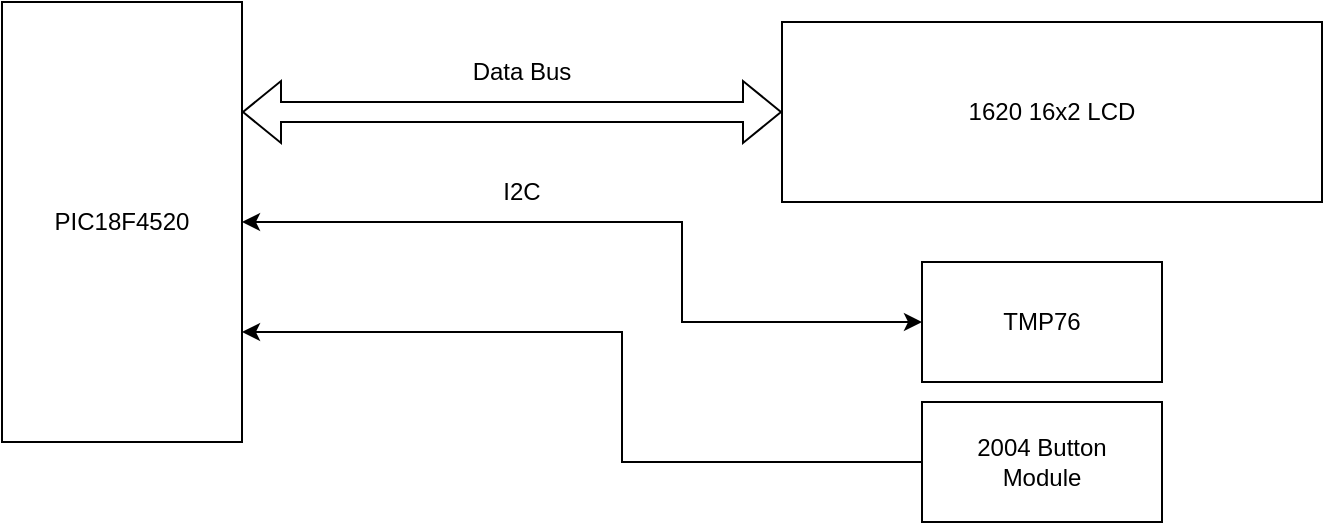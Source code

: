 <mxfile version="21.1.2" type="device">
  <diagram name="Page-1" id="CKa6LONTEnvZswcbf8_g">
    <mxGraphModel dx="1036" dy="613" grid="1" gridSize="10" guides="1" tooltips="1" connect="1" arrows="1" fold="1" page="1" pageScale="1" pageWidth="1100" pageHeight="850" math="0" shadow="0">
      <root>
        <mxCell id="0" />
        <mxCell id="1" parent="0" />
        <mxCell id="vmhvtbNjNNy0g-rhBglG-1" value="PIC18F4520" style="rounded=0;whiteSpace=wrap;html=1;" vertex="1" parent="1">
          <mxGeometry x="230" y="200" width="120" height="220" as="geometry" />
        </mxCell>
        <mxCell id="vmhvtbNjNNy0g-rhBglG-2" value="" style="shape=flexArrow;endArrow=classic;startArrow=classic;html=1;rounded=0;exitX=1;exitY=0.25;exitDx=0;exitDy=0;" edge="1" parent="1" source="vmhvtbNjNNy0g-rhBglG-1">
          <mxGeometry width="100" height="100" relative="1" as="geometry">
            <mxPoint x="480" y="370" as="sourcePoint" />
            <mxPoint x="620" y="255" as="targetPoint" />
          </mxGeometry>
        </mxCell>
        <mxCell id="vmhvtbNjNNy0g-rhBglG-3" value="1620 16x2 LCD" style="rounded=0;whiteSpace=wrap;html=1;" vertex="1" parent="1">
          <mxGeometry x="620" y="210" width="270" height="90" as="geometry" />
        </mxCell>
        <mxCell id="vmhvtbNjNNy0g-rhBglG-4" value="Data Bus" style="text;html=1;strokeColor=none;fillColor=none;align=center;verticalAlign=middle;whiteSpace=wrap;rounded=0;" vertex="1" parent="1">
          <mxGeometry x="460" y="220" width="60" height="30" as="geometry" />
        </mxCell>
        <mxCell id="vmhvtbNjNNy0g-rhBglG-5" value="TMP76" style="rounded=0;whiteSpace=wrap;html=1;" vertex="1" parent="1">
          <mxGeometry x="690" y="330" width="120" height="60" as="geometry" />
        </mxCell>
        <mxCell id="vmhvtbNjNNy0g-rhBglG-6" value="" style="endArrow=classic;startArrow=classic;html=1;rounded=0;entryX=0;entryY=0.5;entryDx=0;entryDy=0;" edge="1" parent="1" source="vmhvtbNjNNy0g-rhBglG-1" target="vmhvtbNjNNy0g-rhBglG-5">
          <mxGeometry width="50" height="50" relative="1" as="geometry">
            <mxPoint x="500" y="340" as="sourcePoint" />
            <mxPoint x="550" y="290" as="targetPoint" />
            <Array as="points">
              <mxPoint x="570" y="310" />
              <mxPoint x="570" y="360" />
            </Array>
          </mxGeometry>
        </mxCell>
        <mxCell id="vmhvtbNjNNy0g-rhBglG-7" value="I2C" style="text;html=1;strokeColor=none;fillColor=none;align=center;verticalAlign=middle;whiteSpace=wrap;rounded=0;" vertex="1" parent="1">
          <mxGeometry x="460" y="280" width="60" height="30" as="geometry" />
        </mxCell>
        <mxCell id="vmhvtbNjNNy0g-rhBglG-8" value="2004 Button &lt;br&gt;Module" style="rounded=0;whiteSpace=wrap;html=1;" vertex="1" parent="1">
          <mxGeometry x="690" y="400" width="120" height="60" as="geometry" />
        </mxCell>
        <mxCell id="vmhvtbNjNNy0g-rhBglG-9" value="" style="endArrow=classic;html=1;rounded=0;entryX=1;entryY=0.75;entryDx=0;entryDy=0;exitX=0;exitY=0.5;exitDx=0;exitDy=0;" edge="1" parent="1" source="vmhvtbNjNNy0g-rhBglG-8" target="vmhvtbNjNNy0g-rhBglG-1">
          <mxGeometry width="50" height="50" relative="1" as="geometry">
            <mxPoint x="500" y="340" as="sourcePoint" />
            <mxPoint x="550" y="290" as="targetPoint" />
            <Array as="points">
              <mxPoint x="540" y="430" />
              <mxPoint x="540" y="365" />
            </Array>
          </mxGeometry>
        </mxCell>
      </root>
    </mxGraphModel>
  </diagram>
</mxfile>
